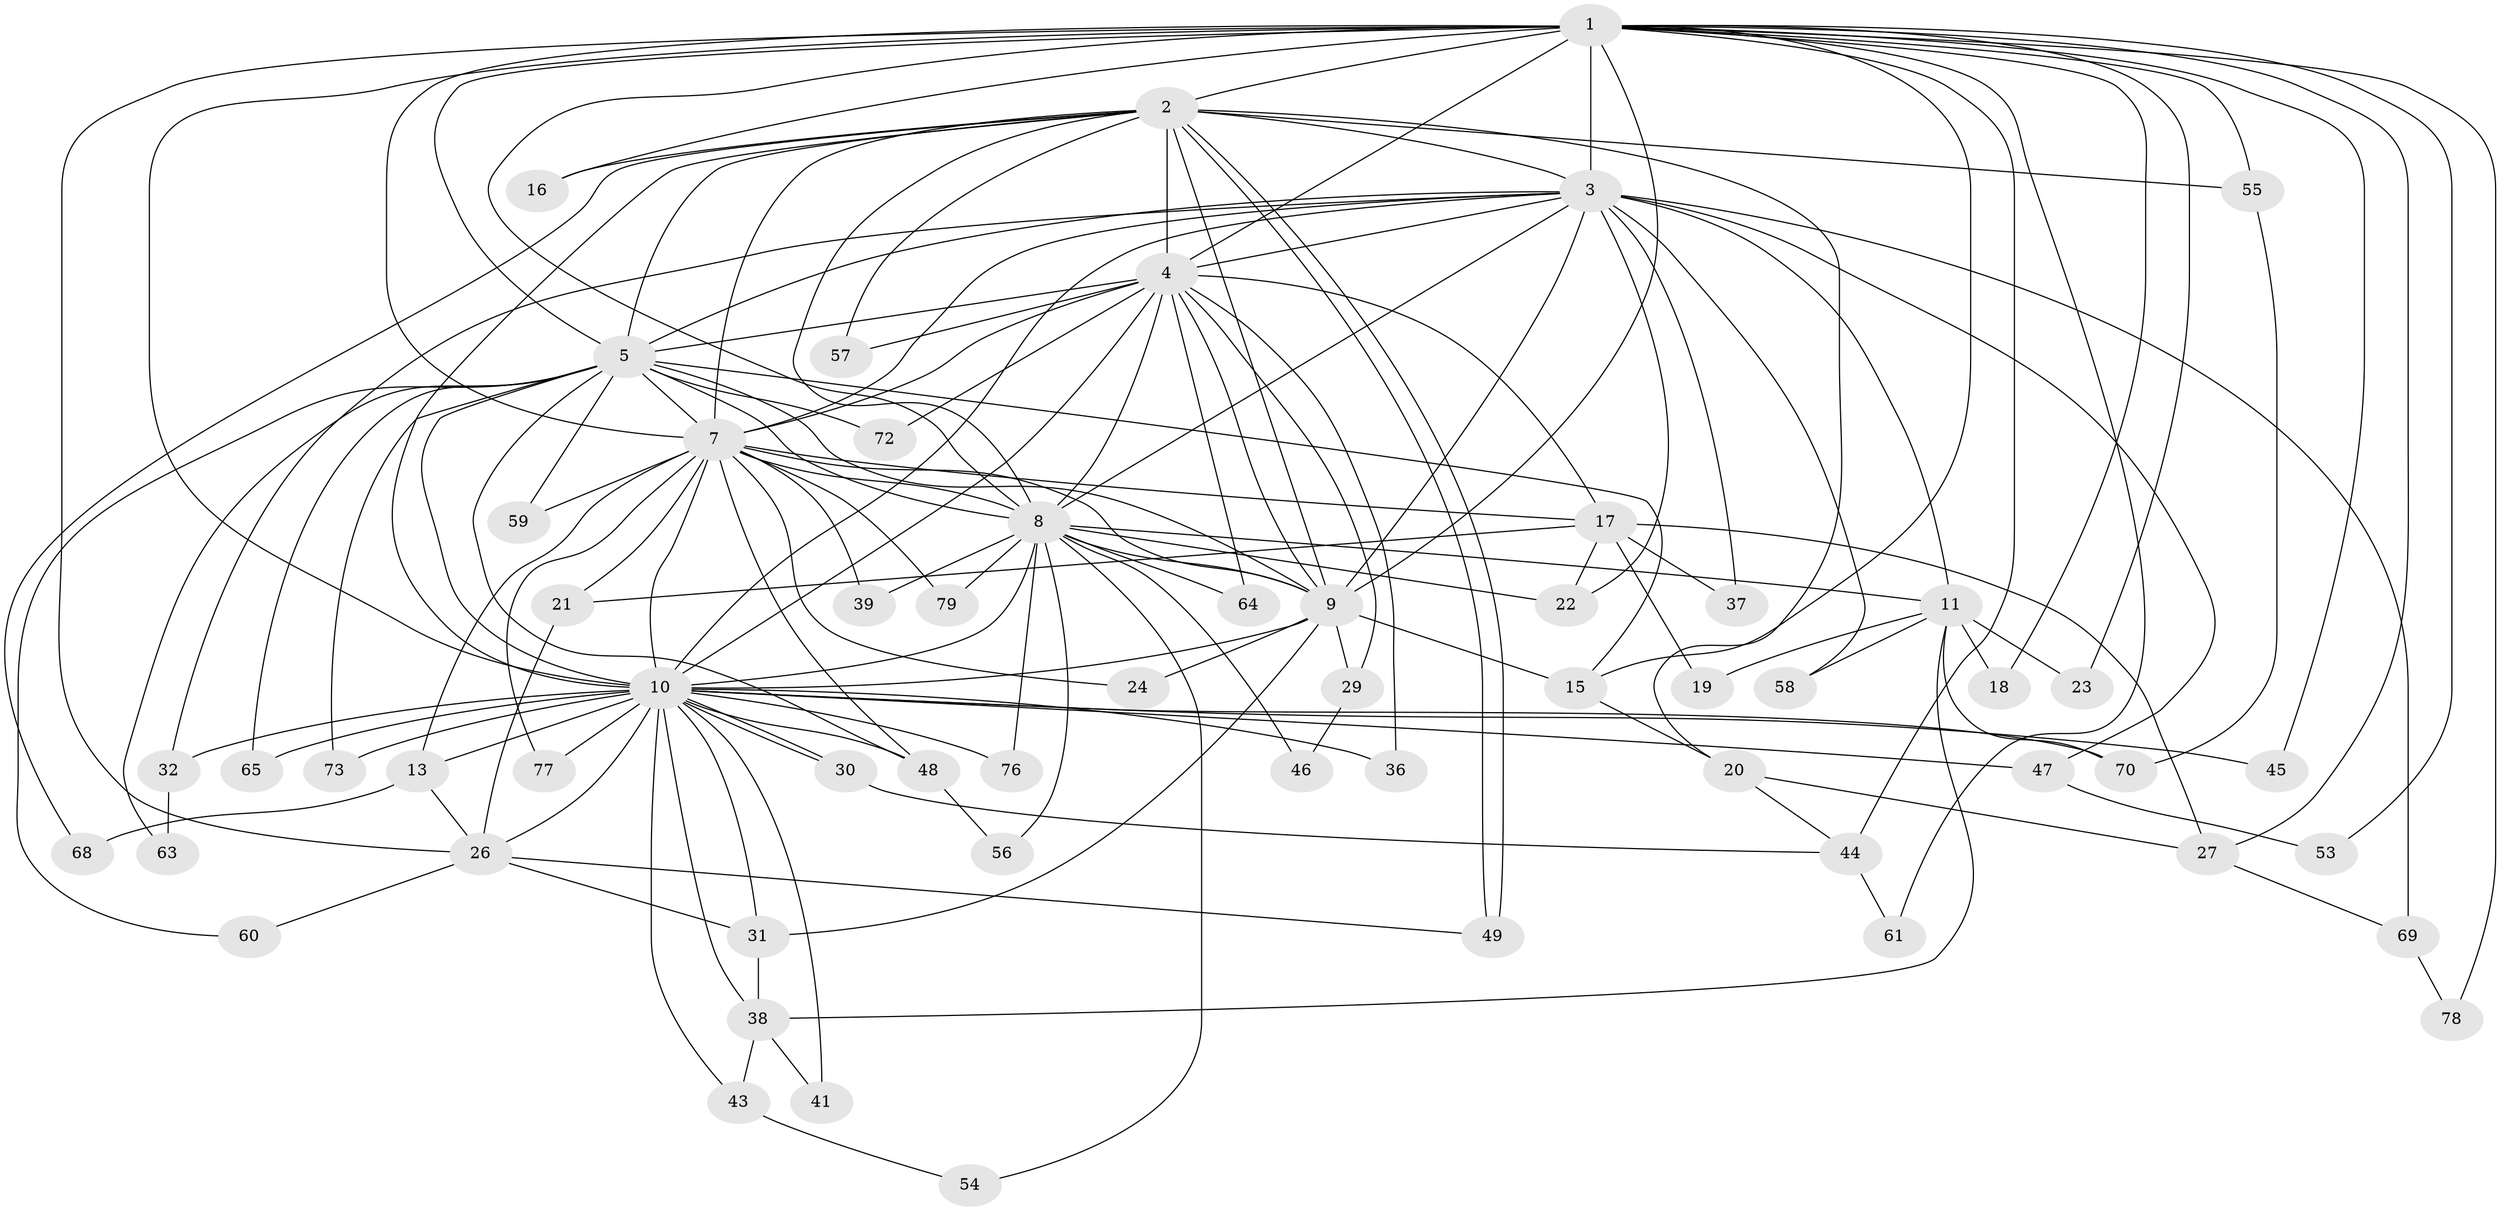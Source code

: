 // original degree distribution, {19: 0.02531645569620253, 17: 0.0379746835443038, 11: 0.012658227848101266, 13: 0.012658227848101266, 20: 0.012658227848101266, 14: 0.012658227848101266, 27: 0.012658227848101266, 9: 0.012658227848101266, 3: 0.22784810126582278, 4: 0.0759493670886076, 2: 0.5063291139240507, 7: 0.02531645569620253, 6: 0.012658227848101266, 5: 0.012658227848101266}
// Generated by graph-tools (version 1.1) at 2025/11/02/27/25 16:11:01]
// undirected, 60 vertices, 149 edges
graph export_dot {
graph [start="1"]
  node [color=gray90,style=filled];
  1 [super="+34"];
  2 [super="+35"];
  3 [super="+14"];
  4 [super="+6"];
  5 [super="+12"];
  7 [super="+67"];
  8 [super="+51"];
  9 [super="+25"];
  10 [super="+28"];
  11 [super="+75"];
  13;
  15;
  16;
  17 [super="+33"];
  18;
  19;
  20;
  21 [super="+40"];
  22;
  23 [super="+71"];
  24;
  26 [super="+52"];
  27 [super="+42"];
  29;
  30;
  31 [super="+74"];
  32;
  36;
  37;
  38 [super="+50"];
  39;
  41;
  43;
  44 [super="+62"];
  45;
  46;
  47;
  48 [super="+66"];
  49;
  53;
  54;
  55;
  56;
  57;
  58;
  59;
  60;
  61;
  63;
  64;
  65;
  68;
  69;
  70;
  72;
  73;
  76;
  77;
  78;
  79;
  1 -- 2 [weight=2];
  1 -- 3;
  1 -- 4 [weight=2];
  1 -- 5;
  1 -- 7 [weight=2];
  1 -- 8;
  1 -- 9;
  1 -- 10;
  1 -- 15;
  1 -- 16;
  1 -- 18;
  1 -- 23;
  1 -- 26;
  1 -- 27;
  1 -- 53;
  1 -- 55;
  1 -- 61;
  1 -- 44;
  1 -- 45;
  1 -- 78;
  2 -- 3;
  2 -- 4 [weight=2];
  2 -- 5;
  2 -- 7 [weight=2];
  2 -- 8;
  2 -- 9;
  2 -- 10;
  2 -- 16;
  2 -- 20;
  2 -- 49;
  2 -- 49;
  2 -- 55;
  2 -- 68;
  2 -- 57;
  3 -- 4 [weight=2];
  3 -- 5;
  3 -- 7;
  3 -- 8;
  3 -- 9;
  3 -- 10;
  3 -- 11;
  3 -- 22;
  3 -- 32;
  3 -- 37;
  3 -- 58;
  3 -- 69;
  3 -- 47;
  4 -- 5 [weight=2];
  4 -- 7 [weight=2];
  4 -- 8 [weight=2];
  4 -- 9 [weight=2];
  4 -- 10 [weight=2];
  4 -- 17;
  4 -- 57;
  4 -- 64;
  4 -- 36;
  4 -- 72;
  4 -- 29;
  5 -- 7;
  5 -- 8;
  5 -- 9 [weight=2];
  5 -- 10;
  5 -- 15;
  5 -- 48;
  5 -- 59;
  5 -- 63;
  5 -- 65;
  5 -- 72;
  5 -- 73;
  5 -- 60;
  7 -- 8;
  7 -- 9;
  7 -- 10;
  7 -- 13;
  7 -- 17;
  7 -- 21;
  7 -- 24;
  7 -- 39;
  7 -- 48;
  7 -- 59;
  7 -- 77;
  7 -- 79;
  8 -- 9;
  8 -- 10 [weight=2];
  8 -- 11;
  8 -- 22;
  8 -- 39;
  8 -- 46;
  8 -- 54;
  8 -- 56;
  8 -- 64;
  8 -- 76;
  8 -- 79;
  9 -- 10;
  9 -- 24;
  9 -- 29;
  9 -- 31;
  9 -- 15;
  10 -- 13;
  10 -- 30;
  10 -- 30;
  10 -- 32;
  10 -- 36;
  10 -- 41;
  10 -- 43;
  10 -- 45;
  10 -- 47;
  10 -- 65;
  10 -- 70;
  10 -- 73;
  10 -- 76;
  10 -- 77;
  10 -- 26;
  10 -- 31;
  10 -- 38;
  10 -- 48;
  11 -- 18;
  11 -- 19;
  11 -- 23 [weight=2];
  11 -- 38;
  11 -- 58;
  11 -- 70;
  13 -- 26;
  13 -- 68;
  15 -- 20;
  17 -- 19;
  17 -- 21;
  17 -- 27;
  17 -- 37;
  17 -- 22;
  20 -- 44;
  20 -- 27;
  21 -- 26;
  26 -- 31;
  26 -- 60;
  26 -- 49;
  27 -- 69;
  29 -- 46;
  30 -- 44;
  31 -- 38;
  32 -- 63;
  38 -- 41;
  38 -- 43;
  43 -- 54;
  44 -- 61;
  47 -- 53;
  48 -- 56;
  55 -- 70;
  69 -- 78;
}
